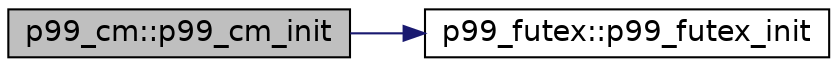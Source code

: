 digraph "p99_cm::p99_cm_init"
{
 // LATEX_PDF_SIZE
  edge [fontname="Helvetica",fontsize="14",labelfontname="Helvetica",labelfontsize="14"];
  node [fontname="Helvetica",fontsize="14",shape=record];
  rankdir="LR";
  Node1 [label="p99_cm::p99_cm_init",height=0.2,width=0.4,color="black", fillcolor="grey75", style="filled", fontcolor="black",tooltip="Initialize a cm."];
  Node1 -> Node2 [color="midnightblue",fontsize="14",style="solid",fontname="Helvetica"];
  Node2 [label="p99_futex::p99_futex_init",height=0.2,width=0.4,color="black", fillcolor="white", style="filled",URL="$group__futex_ga32fa44dd0ab812e0dfdfff658fdd0552.html#ga32fa44dd0ab812e0dfdfff658fdd0552",tooltip="Initialize an p99_futex object."];
}
